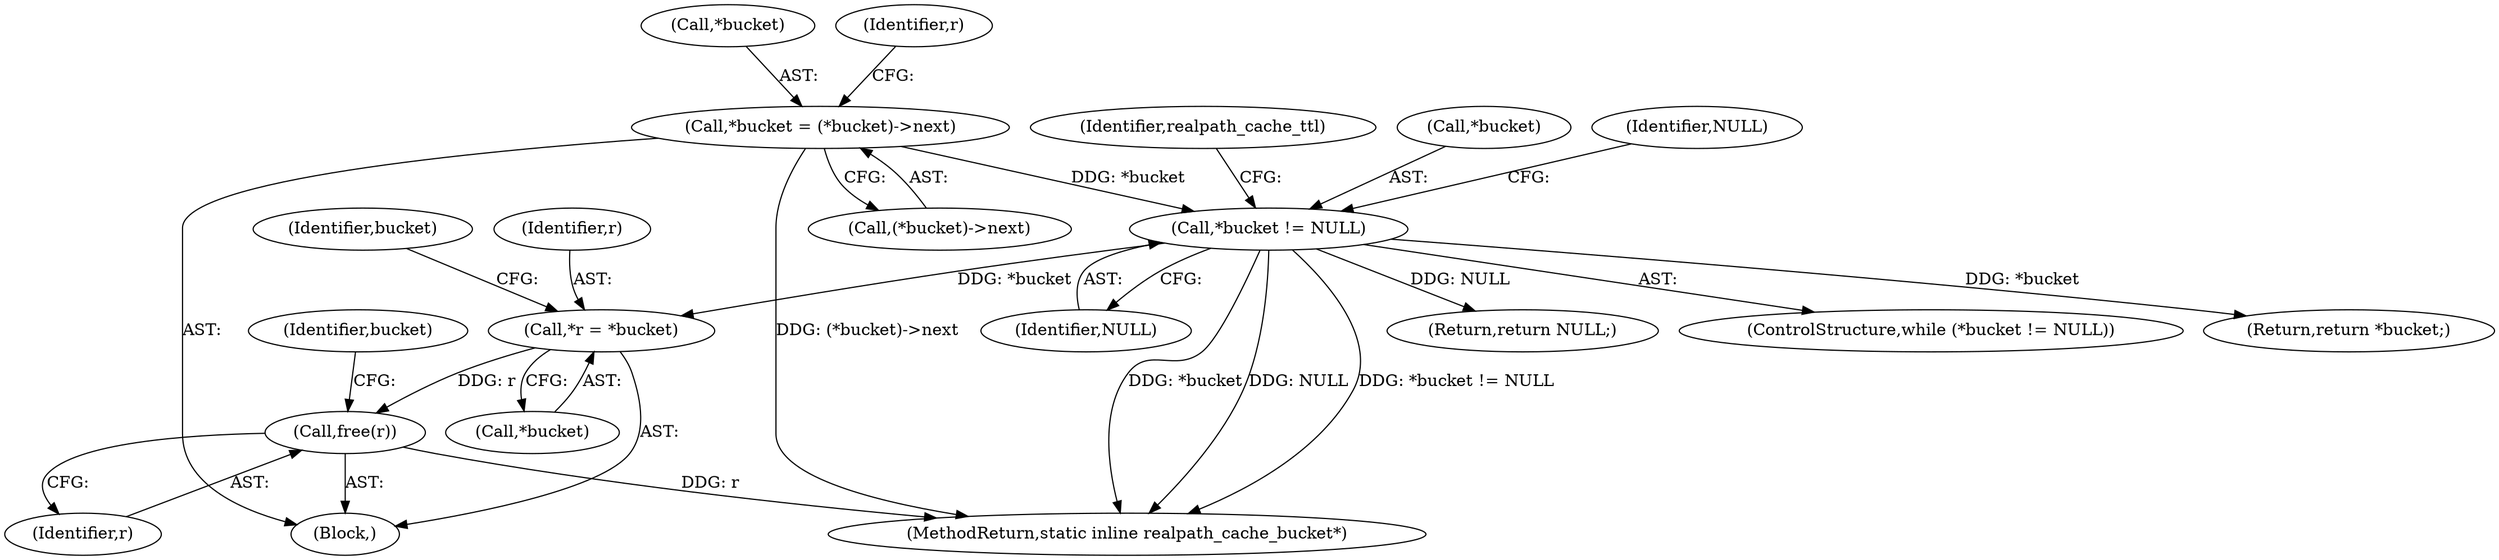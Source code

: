digraph "0_php_0218acb7e756a469099c4ccfb22bce6c2bd1ef87_0@API" {
"1000198" [label="(Call,free(r))"];
"1000148" [label="(Call,*r = *bucket)"];
"1000131" [label="(Call,*bucket != NULL)"];
"1000152" [label="(Call,*bucket = (*bucket)->next)"];
"1000133" [label="(Identifier,bucket)"];
"1000154" [label="(Identifier,bucket)"];
"1000148" [label="(Call,*r = *bucket)"];
"1000238" [label="(Return,return NULL;)"];
"1000155" [label="(Call,(*bucket)->next)"];
"1000139" [label="(Identifier,realpath_cache_ttl)"];
"1000130" [label="(ControlStructure,while (*bucket != NULL))"];
"1000240" [label="(MethodReturn,static inline realpath_cache_bucket*)"];
"1000152" [label="(Call,*bucket = (*bucket)->next)"];
"1000146" [label="(Block,)"];
"1000153" [label="(Call,*bucket)"];
"1000132" [label="(Call,*bucket)"];
"1000149" [label="(Identifier,r)"];
"1000199" [label="(Identifier,r)"];
"1000162" [label="(Identifier,r)"];
"1000131" [label="(Call,*bucket != NULL)"];
"1000150" [label="(Call,*bucket)"];
"1000239" [label="(Identifier,NULL)"];
"1000226" [label="(Return,return *bucket;)"];
"1000134" [label="(Identifier,NULL)"];
"1000198" [label="(Call,free(r))"];
"1000198" -> "1000146"  [label="AST: "];
"1000198" -> "1000199"  [label="CFG: "];
"1000199" -> "1000198"  [label="AST: "];
"1000133" -> "1000198"  [label="CFG: "];
"1000198" -> "1000240"  [label="DDG: r"];
"1000148" -> "1000198"  [label="DDG: r"];
"1000148" -> "1000146"  [label="AST: "];
"1000148" -> "1000150"  [label="CFG: "];
"1000149" -> "1000148"  [label="AST: "];
"1000150" -> "1000148"  [label="AST: "];
"1000154" -> "1000148"  [label="CFG: "];
"1000131" -> "1000148"  [label="DDG: *bucket"];
"1000131" -> "1000130"  [label="AST: "];
"1000131" -> "1000134"  [label="CFG: "];
"1000132" -> "1000131"  [label="AST: "];
"1000134" -> "1000131"  [label="AST: "];
"1000139" -> "1000131"  [label="CFG: "];
"1000239" -> "1000131"  [label="CFG: "];
"1000131" -> "1000240"  [label="DDG: *bucket"];
"1000131" -> "1000240"  [label="DDG: NULL"];
"1000131" -> "1000240"  [label="DDG: *bucket != NULL"];
"1000152" -> "1000131"  [label="DDG: *bucket"];
"1000131" -> "1000226"  [label="DDG: *bucket"];
"1000131" -> "1000238"  [label="DDG: NULL"];
"1000152" -> "1000146"  [label="AST: "];
"1000152" -> "1000155"  [label="CFG: "];
"1000153" -> "1000152"  [label="AST: "];
"1000155" -> "1000152"  [label="AST: "];
"1000162" -> "1000152"  [label="CFG: "];
"1000152" -> "1000240"  [label="DDG: (*bucket)->next"];
}
